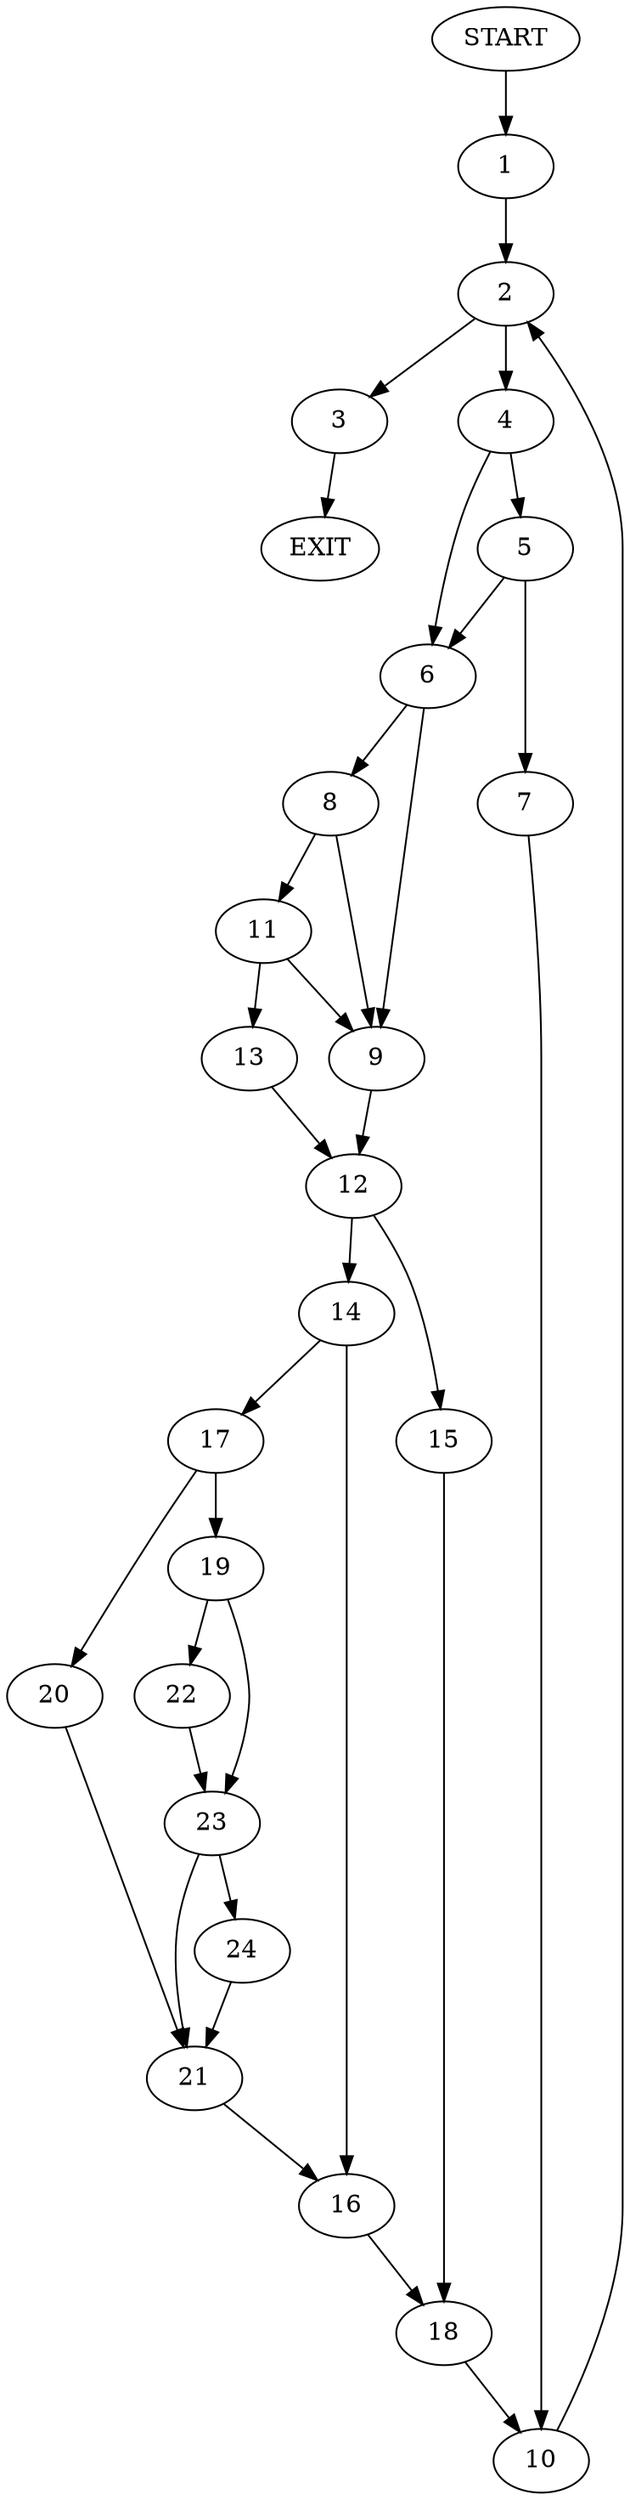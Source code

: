 digraph {
0 [label="START"]
25 [label="EXIT"]
0 -> 1
1 -> 2
2 -> 3
2 -> 4
4 -> 5
4 -> 6
3 -> 25
5 -> 7
5 -> 6
6 -> 8
6 -> 9
7 -> 10
10 -> 2
8 -> 11
8 -> 9
9 -> 12
11 -> 13
11 -> 9
13 -> 12
12 -> 14
12 -> 15
14 -> 16
14 -> 17
15 -> 18
17 -> 19
17 -> 20
16 -> 18
20 -> 21
19 -> 22
19 -> 23
23 -> 21
23 -> 24
22 -> 23
21 -> 16
24 -> 21
18 -> 10
}
